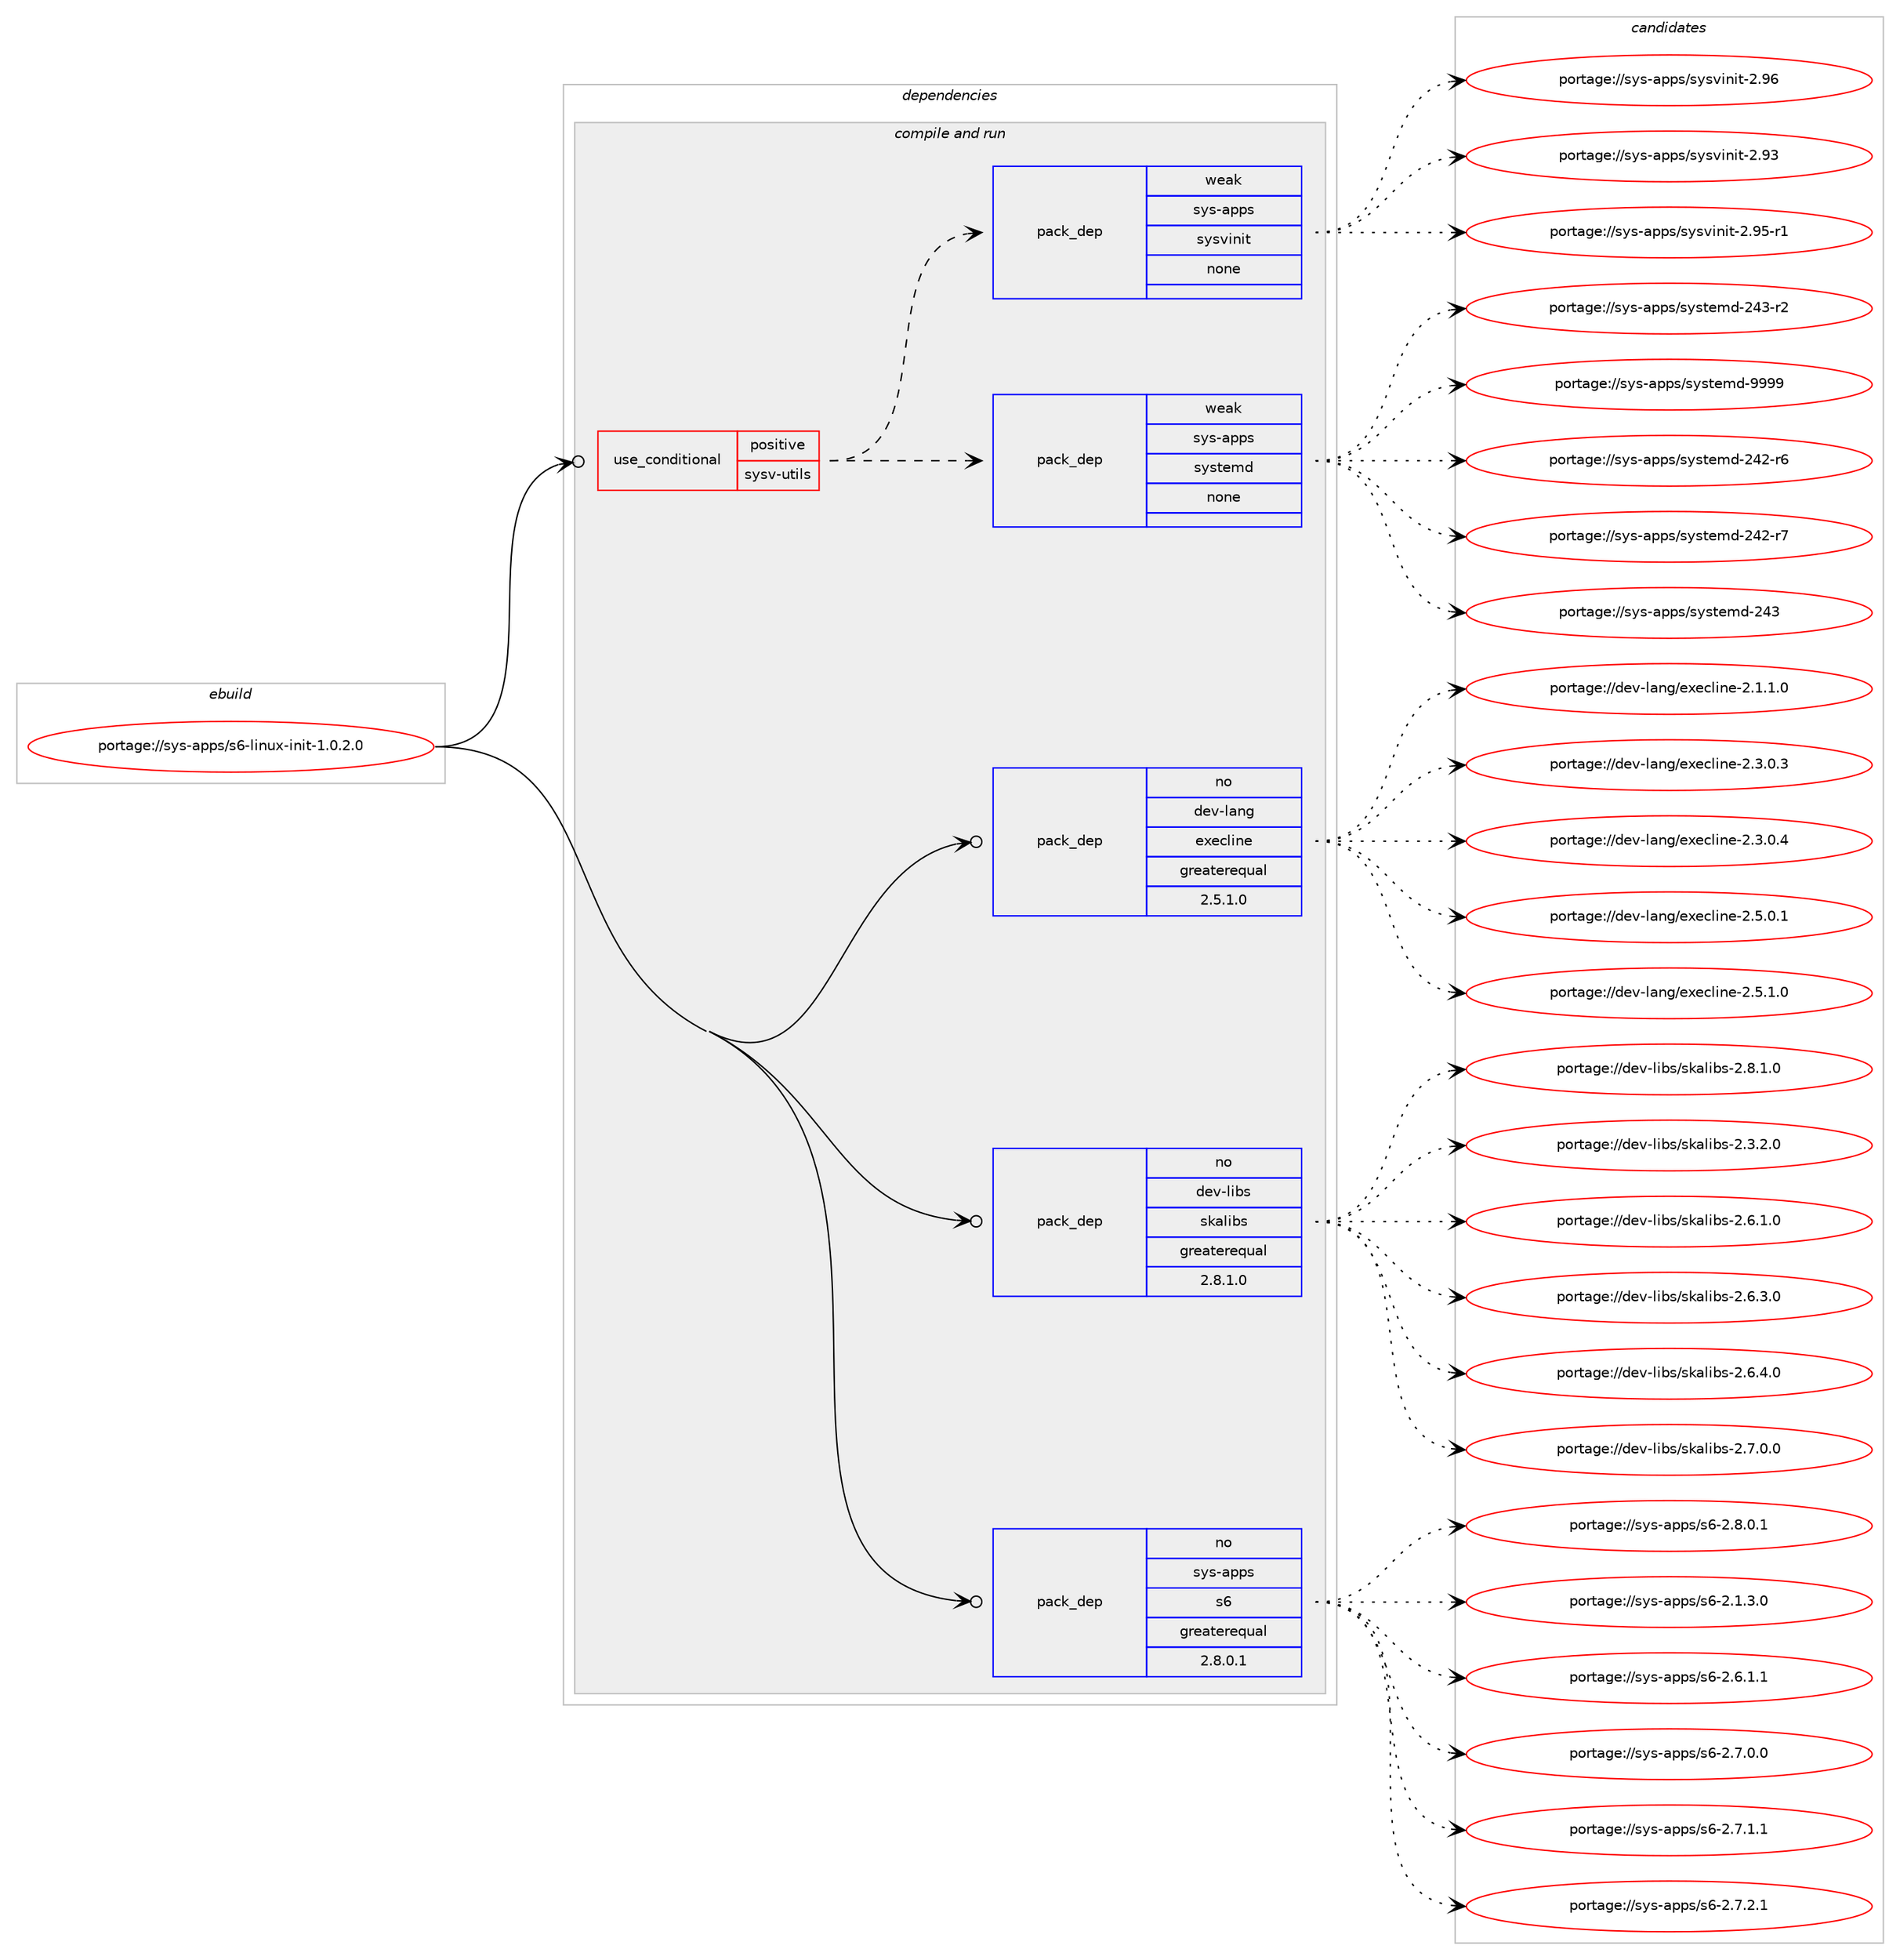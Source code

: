 digraph prolog {

# *************
# Graph options
# *************

newrank=true;
concentrate=true;
compound=true;
graph [rankdir=LR,fontname=Helvetica,fontsize=10,ranksep=1.5];#, ranksep=2.5, nodesep=0.2];
edge  [arrowhead=vee];
node  [fontname=Helvetica,fontsize=10];

# **********
# The ebuild
# **********

subgraph cluster_leftcol {
color=gray;
rank=same;
label=<<i>ebuild</i>>;
id [label="portage://sys-apps/s6-linux-init-1.0.2.0", color=red, width=4, href="../sys-apps/s6-linux-init-1.0.2.0.svg"];
}

# ****************
# The dependencies
# ****************

subgraph cluster_midcol {
color=gray;
label=<<i>dependencies</i>>;
subgraph cluster_compile {
fillcolor="#eeeeee";
style=filled;
label=<<i>compile</i>>;
}
subgraph cluster_compileandrun {
fillcolor="#eeeeee";
style=filled;
label=<<i>compile and run</i>>;
subgraph cond99972 {
dependency410879 [label=<<TABLE BORDER="0" CELLBORDER="1" CELLSPACING="0" CELLPADDING="4"><TR><TD ROWSPAN="3" CELLPADDING="10">use_conditional</TD></TR><TR><TD>positive</TD></TR><TR><TD>sysv-utils</TD></TR></TABLE>>, shape=none, color=red];
subgraph pack304045 {
dependency410880 [label=<<TABLE BORDER="0" CELLBORDER="1" CELLSPACING="0" CELLPADDING="4" WIDTH="220"><TR><TD ROWSPAN="6" CELLPADDING="30">pack_dep</TD></TR><TR><TD WIDTH="110">weak</TD></TR><TR><TD>sys-apps</TD></TR><TR><TD>systemd</TD></TR><TR><TD>none</TD></TR><TR><TD></TD></TR></TABLE>>, shape=none, color=blue];
}
dependency410879:e -> dependency410880:w [weight=20,style="dashed",arrowhead="vee"];
subgraph pack304046 {
dependency410881 [label=<<TABLE BORDER="0" CELLBORDER="1" CELLSPACING="0" CELLPADDING="4" WIDTH="220"><TR><TD ROWSPAN="6" CELLPADDING="30">pack_dep</TD></TR><TR><TD WIDTH="110">weak</TD></TR><TR><TD>sys-apps</TD></TR><TR><TD>sysvinit</TD></TR><TR><TD>none</TD></TR><TR><TD></TD></TR></TABLE>>, shape=none, color=blue];
}
dependency410879:e -> dependency410881:w [weight=20,style="dashed",arrowhead="vee"];
}
id:e -> dependency410879:w [weight=20,style="solid",arrowhead="odotvee"];
subgraph pack304047 {
dependency410882 [label=<<TABLE BORDER="0" CELLBORDER="1" CELLSPACING="0" CELLPADDING="4" WIDTH="220"><TR><TD ROWSPAN="6" CELLPADDING="30">pack_dep</TD></TR><TR><TD WIDTH="110">no</TD></TR><TR><TD>dev-lang</TD></TR><TR><TD>execline</TD></TR><TR><TD>greaterequal</TD></TR><TR><TD>2.5.1.0</TD></TR></TABLE>>, shape=none, color=blue];
}
id:e -> dependency410882:w [weight=20,style="solid",arrowhead="odotvee"];
subgraph pack304048 {
dependency410883 [label=<<TABLE BORDER="0" CELLBORDER="1" CELLSPACING="0" CELLPADDING="4" WIDTH="220"><TR><TD ROWSPAN="6" CELLPADDING="30">pack_dep</TD></TR><TR><TD WIDTH="110">no</TD></TR><TR><TD>dev-libs</TD></TR><TR><TD>skalibs</TD></TR><TR><TD>greaterequal</TD></TR><TR><TD>2.8.1.0</TD></TR></TABLE>>, shape=none, color=blue];
}
id:e -> dependency410883:w [weight=20,style="solid",arrowhead="odotvee"];
subgraph pack304049 {
dependency410884 [label=<<TABLE BORDER="0" CELLBORDER="1" CELLSPACING="0" CELLPADDING="4" WIDTH="220"><TR><TD ROWSPAN="6" CELLPADDING="30">pack_dep</TD></TR><TR><TD WIDTH="110">no</TD></TR><TR><TD>sys-apps</TD></TR><TR><TD>s6</TD></TR><TR><TD>greaterequal</TD></TR><TR><TD>2.8.0.1</TD></TR></TABLE>>, shape=none, color=blue];
}
id:e -> dependency410884:w [weight=20,style="solid",arrowhead="odotvee"];
}
subgraph cluster_run {
fillcolor="#eeeeee";
style=filled;
label=<<i>run</i>>;
}
}

# **************
# The candidates
# **************

subgraph cluster_choices {
rank=same;
color=gray;
label=<<i>candidates</i>>;

subgraph choice304045 {
color=black;
nodesep=1;
choiceportage115121115459711211211547115121115116101109100455052504511454 [label="portage://sys-apps/systemd-242-r6", color=red, width=4,href="../sys-apps/systemd-242-r6.svg"];
choiceportage115121115459711211211547115121115116101109100455052504511455 [label="portage://sys-apps/systemd-242-r7", color=red, width=4,href="../sys-apps/systemd-242-r7.svg"];
choiceportage11512111545971121121154711512111511610110910045505251 [label="portage://sys-apps/systemd-243", color=red, width=4,href="../sys-apps/systemd-243.svg"];
choiceportage115121115459711211211547115121115116101109100455052514511450 [label="portage://sys-apps/systemd-243-r2", color=red, width=4,href="../sys-apps/systemd-243-r2.svg"];
choiceportage1151211154597112112115471151211151161011091004557575757 [label="portage://sys-apps/systemd-9999", color=red, width=4,href="../sys-apps/systemd-9999.svg"];
dependency410880:e -> choiceportage115121115459711211211547115121115116101109100455052504511454:w [style=dotted,weight="100"];
dependency410880:e -> choiceportage115121115459711211211547115121115116101109100455052504511455:w [style=dotted,weight="100"];
dependency410880:e -> choiceportage11512111545971121121154711512111511610110910045505251:w [style=dotted,weight="100"];
dependency410880:e -> choiceportage115121115459711211211547115121115116101109100455052514511450:w [style=dotted,weight="100"];
dependency410880:e -> choiceportage1151211154597112112115471151211151161011091004557575757:w [style=dotted,weight="100"];
}
subgraph choice304046 {
color=black;
nodesep=1;
choiceportage1151211154597112112115471151211151181051101051164550465751 [label="portage://sys-apps/sysvinit-2.93", color=red, width=4,href="../sys-apps/sysvinit-2.93.svg"];
choiceportage11512111545971121121154711512111511810511010511645504657534511449 [label="portage://sys-apps/sysvinit-2.95-r1", color=red, width=4,href="../sys-apps/sysvinit-2.95-r1.svg"];
choiceportage1151211154597112112115471151211151181051101051164550465754 [label="portage://sys-apps/sysvinit-2.96", color=red, width=4,href="../sys-apps/sysvinit-2.96.svg"];
dependency410881:e -> choiceportage1151211154597112112115471151211151181051101051164550465751:w [style=dotted,weight="100"];
dependency410881:e -> choiceportage11512111545971121121154711512111511810511010511645504657534511449:w [style=dotted,weight="100"];
dependency410881:e -> choiceportage1151211154597112112115471151211151181051101051164550465754:w [style=dotted,weight="100"];
}
subgraph choice304047 {
color=black;
nodesep=1;
choiceportage100101118451089711010347101120101991081051101014550464946494648 [label="portage://dev-lang/execline-2.1.1.0", color=red, width=4,href="../dev-lang/execline-2.1.1.0.svg"];
choiceportage100101118451089711010347101120101991081051101014550465146484651 [label="portage://dev-lang/execline-2.3.0.3", color=red, width=4,href="../dev-lang/execline-2.3.0.3.svg"];
choiceportage100101118451089711010347101120101991081051101014550465146484652 [label="portage://dev-lang/execline-2.3.0.4", color=red, width=4,href="../dev-lang/execline-2.3.0.4.svg"];
choiceportage100101118451089711010347101120101991081051101014550465346484649 [label="portage://dev-lang/execline-2.5.0.1", color=red, width=4,href="../dev-lang/execline-2.5.0.1.svg"];
choiceportage100101118451089711010347101120101991081051101014550465346494648 [label="portage://dev-lang/execline-2.5.1.0", color=red, width=4,href="../dev-lang/execline-2.5.1.0.svg"];
dependency410882:e -> choiceportage100101118451089711010347101120101991081051101014550464946494648:w [style=dotted,weight="100"];
dependency410882:e -> choiceportage100101118451089711010347101120101991081051101014550465146484651:w [style=dotted,weight="100"];
dependency410882:e -> choiceportage100101118451089711010347101120101991081051101014550465146484652:w [style=dotted,weight="100"];
dependency410882:e -> choiceportage100101118451089711010347101120101991081051101014550465346484649:w [style=dotted,weight="100"];
dependency410882:e -> choiceportage100101118451089711010347101120101991081051101014550465346494648:w [style=dotted,weight="100"];
}
subgraph choice304048 {
color=black;
nodesep=1;
choiceportage10010111845108105981154711510797108105981154550465146504648 [label="portage://dev-libs/skalibs-2.3.2.0", color=red, width=4,href="../dev-libs/skalibs-2.3.2.0.svg"];
choiceportage10010111845108105981154711510797108105981154550465446494648 [label="portage://dev-libs/skalibs-2.6.1.0", color=red, width=4,href="../dev-libs/skalibs-2.6.1.0.svg"];
choiceportage10010111845108105981154711510797108105981154550465446514648 [label="portage://dev-libs/skalibs-2.6.3.0", color=red, width=4,href="../dev-libs/skalibs-2.6.3.0.svg"];
choiceportage10010111845108105981154711510797108105981154550465446524648 [label="portage://dev-libs/skalibs-2.6.4.0", color=red, width=4,href="../dev-libs/skalibs-2.6.4.0.svg"];
choiceportage10010111845108105981154711510797108105981154550465546484648 [label="portage://dev-libs/skalibs-2.7.0.0", color=red, width=4,href="../dev-libs/skalibs-2.7.0.0.svg"];
choiceportage10010111845108105981154711510797108105981154550465646494648 [label="portage://dev-libs/skalibs-2.8.1.0", color=red, width=4,href="../dev-libs/skalibs-2.8.1.0.svg"];
dependency410883:e -> choiceportage10010111845108105981154711510797108105981154550465146504648:w [style=dotted,weight="100"];
dependency410883:e -> choiceportage10010111845108105981154711510797108105981154550465446494648:w [style=dotted,weight="100"];
dependency410883:e -> choiceportage10010111845108105981154711510797108105981154550465446514648:w [style=dotted,weight="100"];
dependency410883:e -> choiceportage10010111845108105981154711510797108105981154550465446524648:w [style=dotted,weight="100"];
dependency410883:e -> choiceportage10010111845108105981154711510797108105981154550465546484648:w [style=dotted,weight="100"];
dependency410883:e -> choiceportage10010111845108105981154711510797108105981154550465646494648:w [style=dotted,weight="100"];
}
subgraph choice304049 {
color=black;
nodesep=1;
choiceportage115121115459711211211547115544550464946514648 [label="portage://sys-apps/s6-2.1.3.0", color=red, width=4,href="../sys-apps/s6-2.1.3.0.svg"];
choiceportage115121115459711211211547115544550465446494649 [label="portage://sys-apps/s6-2.6.1.1", color=red, width=4,href="../sys-apps/s6-2.6.1.1.svg"];
choiceportage115121115459711211211547115544550465546484648 [label="portage://sys-apps/s6-2.7.0.0", color=red, width=4,href="../sys-apps/s6-2.7.0.0.svg"];
choiceportage115121115459711211211547115544550465546494649 [label="portage://sys-apps/s6-2.7.1.1", color=red, width=4,href="../sys-apps/s6-2.7.1.1.svg"];
choiceportage115121115459711211211547115544550465546504649 [label="portage://sys-apps/s6-2.7.2.1", color=red, width=4,href="../sys-apps/s6-2.7.2.1.svg"];
choiceportage115121115459711211211547115544550465646484649 [label="portage://sys-apps/s6-2.8.0.1", color=red, width=4,href="../sys-apps/s6-2.8.0.1.svg"];
dependency410884:e -> choiceportage115121115459711211211547115544550464946514648:w [style=dotted,weight="100"];
dependency410884:e -> choiceportage115121115459711211211547115544550465446494649:w [style=dotted,weight="100"];
dependency410884:e -> choiceportage115121115459711211211547115544550465546484648:w [style=dotted,weight="100"];
dependency410884:e -> choiceportage115121115459711211211547115544550465546494649:w [style=dotted,weight="100"];
dependency410884:e -> choiceportage115121115459711211211547115544550465546504649:w [style=dotted,weight="100"];
dependency410884:e -> choiceportage115121115459711211211547115544550465646484649:w [style=dotted,weight="100"];
}
}

}
